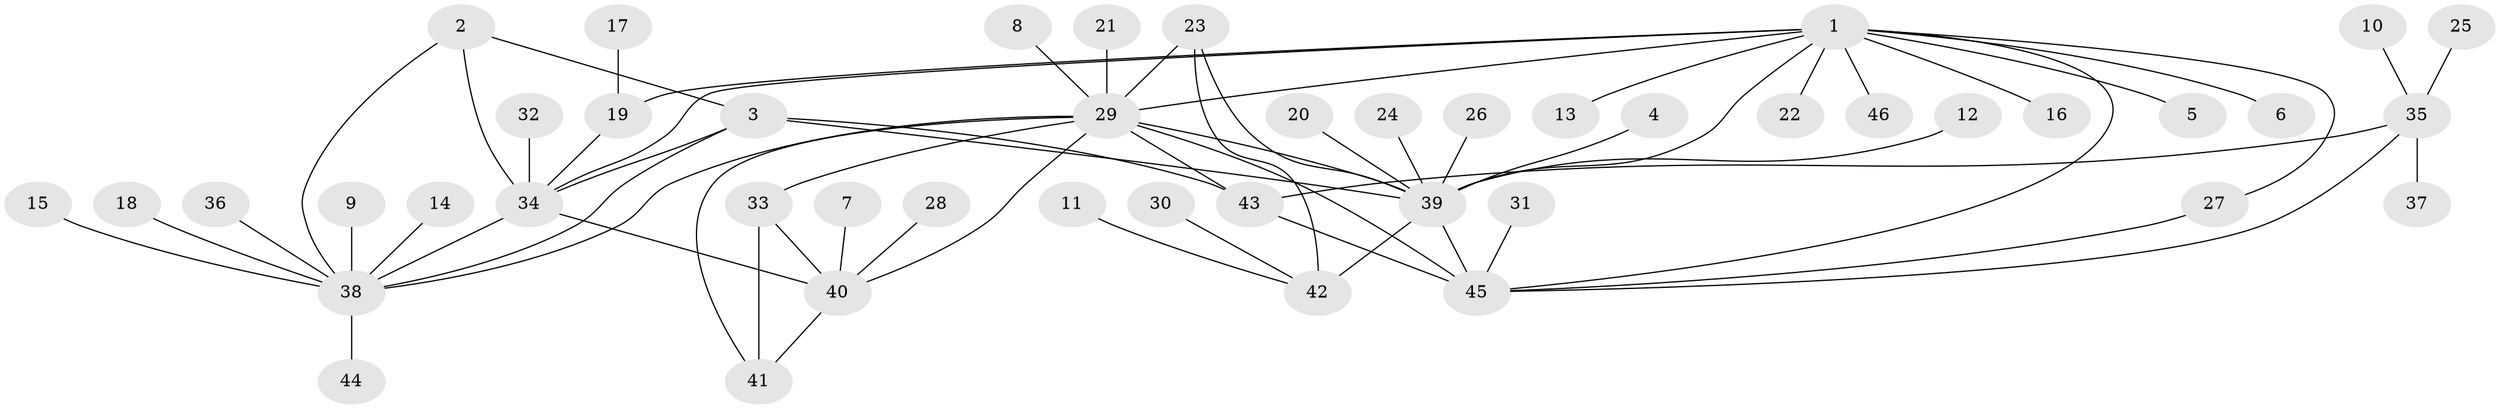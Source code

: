 // original degree distribution, {7: 0.03409090909090909, 8: 0.045454545454545456, 5: 0.045454545454545456, 4: 0.056818181818181816, 13: 0.011363636363636364, 9: 0.011363636363636364, 12: 0.022727272727272728, 3: 0.03409090909090909, 1: 0.5909090909090909, 2: 0.14772727272727273}
// Generated by graph-tools (version 1.1) at 2025/26/03/09/25 03:26:48]
// undirected, 46 vertices, 64 edges
graph export_dot {
graph [start="1"]
  node [color=gray90,style=filled];
  1;
  2;
  3;
  4;
  5;
  6;
  7;
  8;
  9;
  10;
  11;
  12;
  13;
  14;
  15;
  16;
  17;
  18;
  19;
  20;
  21;
  22;
  23;
  24;
  25;
  26;
  27;
  28;
  29;
  30;
  31;
  32;
  33;
  34;
  35;
  36;
  37;
  38;
  39;
  40;
  41;
  42;
  43;
  44;
  45;
  46;
  1 -- 5 [weight=1.0];
  1 -- 6 [weight=1.0];
  1 -- 13 [weight=1.0];
  1 -- 16 [weight=1.0];
  1 -- 19 [weight=1.0];
  1 -- 22 [weight=1.0];
  1 -- 27 [weight=1.0];
  1 -- 29 [weight=1.0];
  1 -- 34 [weight=1.0];
  1 -- 39 [weight=1.0];
  1 -- 45 [weight=1.0];
  1 -- 46 [weight=1.0];
  2 -- 3 [weight=1.0];
  2 -- 34 [weight=1.0];
  2 -- 38 [weight=1.0];
  3 -- 34 [weight=1.0];
  3 -- 38 [weight=1.0];
  3 -- 39 [weight=1.0];
  3 -- 43 [weight=1.0];
  4 -- 39 [weight=1.0];
  7 -- 40 [weight=1.0];
  8 -- 29 [weight=1.0];
  9 -- 38 [weight=1.0];
  10 -- 35 [weight=1.0];
  11 -- 42 [weight=1.0];
  12 -- 39 [weight=1.0];
  14 -- 38 [weight=1.0];
  15 -- 38 [weight=1.0];
  17 -- 19 [weight=1.0];
  18 -- 38 [weight=1.0];
  19 -- 34 [weight=1.0];
  20 -- 39 [weight=1.0];
  21 -- 29 [weight=1.0];
  23 -- 29 [weight=1.0];
  23 -- 39 [weight=2.0];
  23 -- 42 [weight=2.0];
  24 -- 39 [weight=1.0];
  25 -- 35 [weight=1.0];
  26 -- 39 [weight=1.0];
  27 -- 45 [weight=1.0];
  28 -- 40 [weight=1.0];
  29 -- 33 [weight=1.0];
  29 -- 38 [weight=1.0];
  29 -- 39 [weight=1.0];
  29 -- 40 [weight=1.0];
  29 -- 41 [weight=1.0];
  29 -- 43 [weight=1.0];
  29 -- 45 [weight=1.0];
  30 -- 42 [weight=1.0];
  31 -- 45 [weight=1.0];
  32 -- 34 [weight=1.0];
  33 -- 40 [weight=1.0];
  33 -- 41 [weight=1.0];
  34 -- 38 [weight=1.0];
  34 -- 40 [weight=1.0];
  35 -- 37 [weight=1.0];
  35 -- 43 [weight=2.0];
  35 -- 45 [weight=1.0];
  36 -- 38 [weight=1.0];
  38 -- 44 [weight=1.0];
  39 -- 42 [weight=1.0];
  39 -- 45 [weight=1.0];
  40 -- 41 [weight=1.0];
  43 -- 45 [weight=2.0];
}
